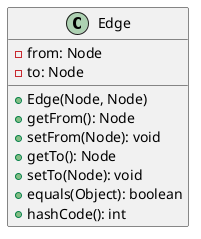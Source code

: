 @startuml
class Edge {
  -from: Node
  -to: Node
  +Edge(Node, Node)
  +getFrom(): Node
  +setFrom(Node): void
  +getTo(): Node
  +setTo(Node): void
  +equals(Object): boolean
  +hashCode(): int
}
@enduml